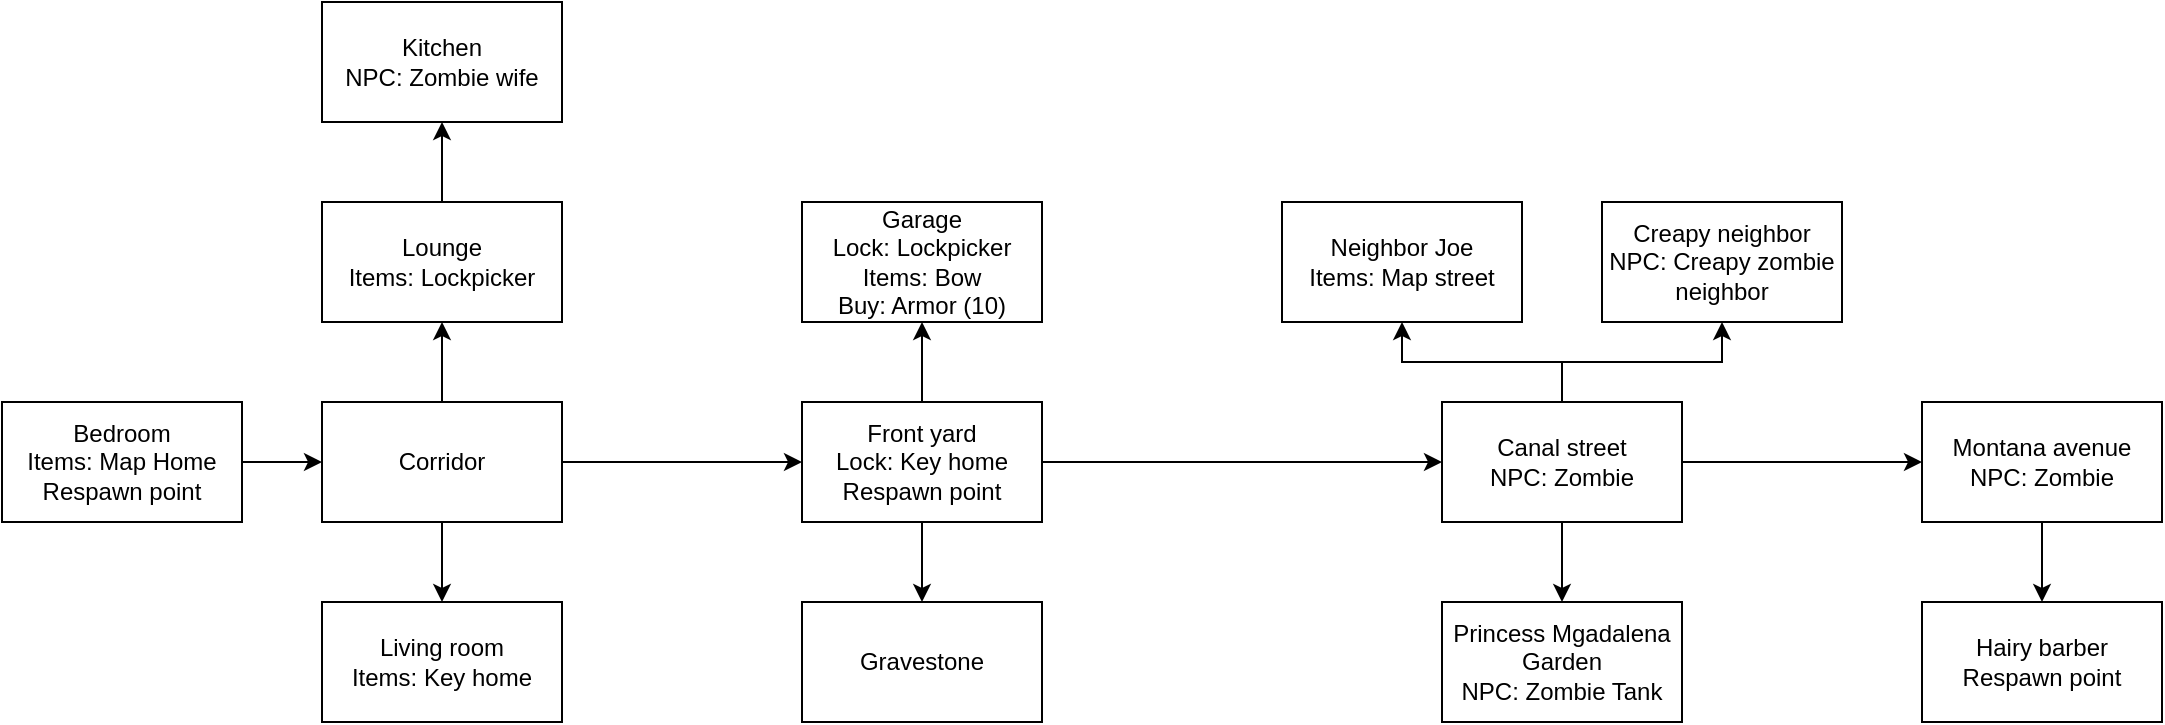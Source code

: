 <mxfile version="17.4.5" type="github">
  <diagram id="3-r2Yq1EkMLdfT2Eu1Ij" name="Page-1">
    <mxGraphModel dx="464" dy="744" grid="1" gridSize="10" guides="1" tooltips="1" connect="1" arrows="1" fold="1" page="1" pageScale="1" pageWidth="827" pageHeight="1169" math="0" shadow="0">
      <root>
        <mxCell id="0" />
        <mxCell id="1" parent="0" />
        <mxCell id="QgcJuCtuCY2u2TaKuLJd-7" style="edgeStyle=orthogonalEdgeStyle;rounded=0;orthogonalLoop=1;jettySize=auto;html=1;entryX=0;entryY=0.5;entryDx=0;entryDy=0;" parent="1" source="QgcJuCtuCY2u2TaKuLJd-3" target="QgcJuCtuCY2u2TaKuLJd-6" edge="1">
          <mxGeometry relative="1" as="geometry" />
        </mxCell>
        <mxCell id="QgcJuCtuCY2u2TaKuLJd-3" value="&lt;div&gt;Bedroom&lt;/div&gt;&lt;div&gt;Items: Map Home&lt;br&gt;&lt;/div&gt;&lt;div&gt;Respawn point&lt;br&gt;&lt;/div&gt;" style="rounded=0;whiteSpace=wrap;html=1;" parent="1" vertex="1">
          <mxGeometry x="40" y="240" width="120" height="60" as="geometry" />
        </mxCell>
        <mxCell id="QgcJuCtuCY2u2TaKuLJd-4" value="&lt;div&gt;Kitchen&lt;/div&gt;&lt;div&gt;NPC: Zombie wife&lt;br&gt;&lt;/div&gt;" style="rounded=0;whiteSpace=wrap;html=1;" parent="1" vertex="1">
          <mxGeometry x="200" y="40" width="120" height="60" as="geometry" />
        </mxCell>
        <mxCell id="QgcJuCtuCY2u2TaKuLJd-9" style="edgeStyle=orthogonalEdgeStyle;rounded=0;orthogonalLoop=1;jettySize=auto;html=1;entryX=0.5;entryY=1;entryDx=0;entryDy=0;" parent="1" source="QgcJuCtuCY2u2TaKuLJd-5" target="QgcJuCtuCY2u2TaKuLJd-4" edge="1">
          <mxGeometry relative="1" as="geometry" />
        </mxCell>
        <mxCell id="QgcJuCtuCY2u2TaKuLJd-5" value="&lt;div&gt;Lounge&lt;/div&gt;&lt;div&gt;Items: Lockpicker&lt;br&gt;&lt;/div&gt;" style="rounded=0;whiteSpace=wrap;html=1;" parent="1" vertex="1">
          <mxGeometry x="200" y="140" width="120" height="60" as="geometry" />
        </mxCell>
        <mxCell id="QgcJuCtuCY2u2TaKuLJd-8" style="edgeStyle=orthogonalEdgeStyle;rounded=0;orthogonalLoop=1;jettySize=auto;html=1;entryX=0.5;entryY=1;entryDx=0;entryDy=0;" parent="1" source="QgcJuCtuCY2u2TaKuLJd-6" target="QgcJuCtuCY2u2TaKuLJd-5" edge="1">
          <mxGeometry relative="1" as="geometry" />
        </mxCell>
        <mxCell id="QgcJuCtuCY2u2TaKuLJd-11" style="edgeStyle=orthogonalEdgeStyle;rounded=0;orthogonalLoop=1;jettySize=auto;html=1;entryX=0.5;entryY=0;entryDx=0;entryDy=0;" parent="1" source="QgcJuCtuCY2u2TaKuLJd-6" target="QgcJuCtuCY2u2TaKuLJd-10" edge="1">
          <mxGeometry relative="1" as="geometry">
            <Array as="points">
              <mxPoint x="260" y="340" />
              <mxPoint x="260" y="340" />
            </Array>
          </mxGeometry>
        </mxCell>
        <mxCell id="QgcJuCtuCY2u2TaKuLJd-13" style="edgeStyle=orthogonalEdgeStyle;rounded=0;orthogonalLoop=1;jettySize=auto;html=1;entryX=0;entryY=0.5;entryDx=0;entryDy=0;" parent="1" source="QgcJuCtuCY2u2TaKuLJd-6" target="QgcJuCtuCY2u2TaKuLJd-12" edge="1">
          <mxGeometry relative="1" as="geometry" />
        </mxCell>
        <mxCell id="QgcJuCtuCY2u2TaKuLJd-6" value="Corridor" style="rounded=0;whiteSpace=wrap;html=1;" parent="1" vertex="1">
          <mxGeometry x="200" y="240" width="120" height="60" as="geometry" />
        </mxCell>
        <mxCell id="QgcJuCtuCY2u2TaKuLJd-10" value="&lt;div&gt;Living room&lt;/div&gt;&lt;div&gt;Items: Key home&lt;br&gt;&lt;/div&gt;" style="rounded=0;whiteSpace=wrap;html=1;" parent="1" vertex="1">
          <mxGeometry x="200" y="340" width="120" height="60" as="geometry" />
        </mxCell>
        <mxCell id="QgcJuCtuCY2u2TaKuLJd-15" style="edgeStyle=orthogonalEdgeStyle;rounded=0;orthogonalLoop=1;jettySize=auto;html=1;entryX=0.5;entryY=1;entryDx=0;entryDy=0;" parent="1" source="QgcJuCtuCY2u2TaKuLJd-12" target="QgcJuCtuCY2u2TaKuLJd-14" edge="1">
          <mxGeometry relative="1" as="geometry" />
        </mxCell>
        <mxCell id="QgcJuCtuCY2u2TaKuLJd-17" style="edgeStyle=orthogonalEdgeStyle;rounded=0;orthogonalLoop=1;jettySize=auto;html=1;entryX=0.5;entryY=0;entryDx=0;entryDy=0;" parent="1" source="QgcJuCtuCY2u2TaKuLJd-12" target="QgcJuCtuCY2u2TaKuLJd-16" edge="1">
          <mxGeometry relative="1" as="geometry" />
        </mxCell>
        <mxCell id="QgcJuCtuCY2u2TaKuLJd-19" style="edgeStyle=orthogonalEdgeStyle;rounded=0;orthogonalLoop=1;jettySize=auto;html=1;entryX=0;entryY=0.5;entryDx=0;entryDy=0;" parent="1" source="QgcJuCtuCY2u2TaKuLJd-12" target="QgcJuCtuCY2u2TaKuLJd-18" edge="1">
          <mxGeometry relative="1" as="geometry" />
        </mxCell>
        <mxCell id="QgcJuCtuCY2u2TaKuLJd-12" value="&lt;div&gt;Front yard&lt;/div&gt;&lt;div&gt;Lock: Key home&lt;/div&gt;Respawn point" style="rounded=0;whiteSpace=wrap;html=1;" parent="1" vertex="1">
          <mxGeometry x="440" y="240" width="120" height="60" as="geometry" />
        </mxCell>
        <mxCell id="QgcJuCtuCY2u2TaKuLJd-14" value="&lt;div&gt;Garage&lt;/div&gt;&lt;div&gt;Lock: Lockpicker&lt;br&gt;&lt;/div&gt;&lt;div&gt;Items: Bow&lt;/div&gt;&lt;div&gt;Buy: Armor (10)&lt;br&gt;&lt;/div&gt;" style="rounded=0;whiteSpace=wrap;html=1;" parent="1" vertex="1">
          <mxGeometry x="440" y="140" width="120" height="60" as="geometry" />
        </mxCell>
        <mxCell id="QgcJuCtuCY2u2TaKuLJd-16" value="Gravestone" style="rounded=0;whiteSpace=wrap;html=1;" parent="1" vertex="1">
          <mxGeometry x="440" y="340" width="120" height="60" as="geometry" />
        </mxCell>
        <mxCell id="QgcJuCtuCY2u2TaKuLJd-21" style="edgeStyle=orthogonalEdgeStyle;rounded=0;orthogonalLoop=1;jettySize=auto;html=1;entryX=0.5;entryY=1;entryDx=0;entryDy=0;" parent="1" source="QgcJuCtuCY2u2TaKuLJd-18" target="QgcJuCtuCY2u2TaKuLJd-20" edge="1">
          <mxGeometry relative="1" as="geometry" />
        </mxCell>
        <mxCell id="uyamcqGPg6rspYpmBii--2" style="edgeStyle=orthogonalEdgeStyle;rounded=0;orthogonalLoop=1;jettySize=auto;html=1;entryX=0.5;entryY=0;entryDx=0;entryDy=0;" parent="1" source="QgcJuCtuCY2u2TaKuLJd-18" target="uyamcqGPg6rspYpmBii--1" edge="1">
          <mxGeometry relative="1" as="geometry" />
        </mxCell>
        <mxCell id="uyamcqGPg6rspYpmBii--5" style="edgeStyle=orthogonalEdgeStyle;rounded=0;orthogonalLoop=1;jettySize=auto;html=1;entryX=0.5;entryY=1;entryDx=0;entryDy=0;" parent="1" source="QgcJuCtuCY2u2TaKuLJd-18" target="uyamcqGPg6rspYpmBii--4" edge="1">
          <mxGeometry relative="1" as="geometry" />
        </mxCell>
        <mxCell id="uyamcqGPg6rspYpmBii--6" style="edgeStyle=orthogonalEdgeStyle;rounded=0;orthogonalLoop=1;jettySize=auto;html=1;entryX=0;entryY=0.5;entryDx=0;entryDy=0;" parent="1" source="QgcJuCtuCY2u2TaKuLJd-18" target="uyamcqGPg6rspYpmBii--3" edge="1">
          <mxGeometry relative="1" as="geometry" />
        </mxCell>
        <mxCell id="QgcJuCtuCY2u2TaKuLJd-18" value="&lt;div&gt;Canal street&lt;br&gt;&lt;/div&gt;NPC: Zombie" style="rounded=0;whiteSpace=wrap;html=1;" parent="1" vertex="1">
          <mxGeometry x="760" y="240" width="120" height="60" as="geometry" />
        </mxCell>
        <mxCell id="QgcJuCtuCY2u2TaKuLJd-20" value="&lt;div&gt;Neighbor Joe&lt;br&gt;&lt;/div&gt;Items: Map street" style="rounded=0;whiteSpace=wrap;html=1;" parent="1" vertex="1">
          <mxGeometry x="680" y="140" width="120" height="60" as="geometry" />
        </mxCell>
        <mxCell id="uyamcqGPg6rspYpmBii--1" value="&lt;div&gt;Princess Mgadalena Garden&lt;/div&gt;&lt;div&gt;NPC: Zombie Tank&lt;br&gt;&lt;/div&gt;" style="rounded=0;whiteSpace=wrap;html=1;" parent="1" vertex="1">
          <mxGeometry x="760" y="340" width="120" height="60" as="geometry" />
        </mxCell>
        <mxCell id="1R7nhX6g1NE3NOyLdp_M-2" style="edgeStyle=orthogonalEdgeStyle;rounded=0;orthogonalLoop=1;jettySize=auto;html=1;entryX=0.5;entryY=0;entryDx=0;entryDy=0;" edge="1" parent="1" source="uyamcqGPg6rspYpmBii--3" target="1R7nhX6g1NE3NOyLdp_M-1">
          <mxGeometry relative="1" as="geometry" />
        </mxCell>
        <mxCell id="uyamcqGPg6rspYpmBii--3" value="&lt;div&gt;&lt;span itemprop=&quot;text&quot;&gt;Montana avenue&lt;/span&gt;&lt;/div&gt;NPC: Zombie" style="rounded=0;whiteSpace=wrap;html=1;" parent="1" vertex="1">
          <mxGeometry x="1000" y="240" width="120" height="60" as="geometry" />
        </mxCell>
        <mxCell id="uyamcqGPg6rspYpmBii--4" value="&lt;div&gt;Creapy neighbor&lt;/div&gt;&lt;div&gt;NPC: Creapy zombie neighbor&lt;/div&gt;" style="rounded=0;whiteSpace=wrap;html=1;" parent="1" vertex="1">
          <mxGeometry x="840" y="140" width="120" height="60" as="geometry" />
        </mxCell>
        <mxCell id="1R7nhX6g1NE3NOyLdp_M-1" value="Hairy barber&lt;br&gt;&lt;div&gt;Respawn point&lt;br&gt;&lt;/div&gt;" style="rounded=0;whiteSpace=wrap;html=1;" vertex="1" parent="1">
          <mxGeometry x="1000" y="340" width="120" height="60" as="geometry" />
        </mxCell>
      </root>
    </mxGraphModel>
  </diagram>
</mxfile>
